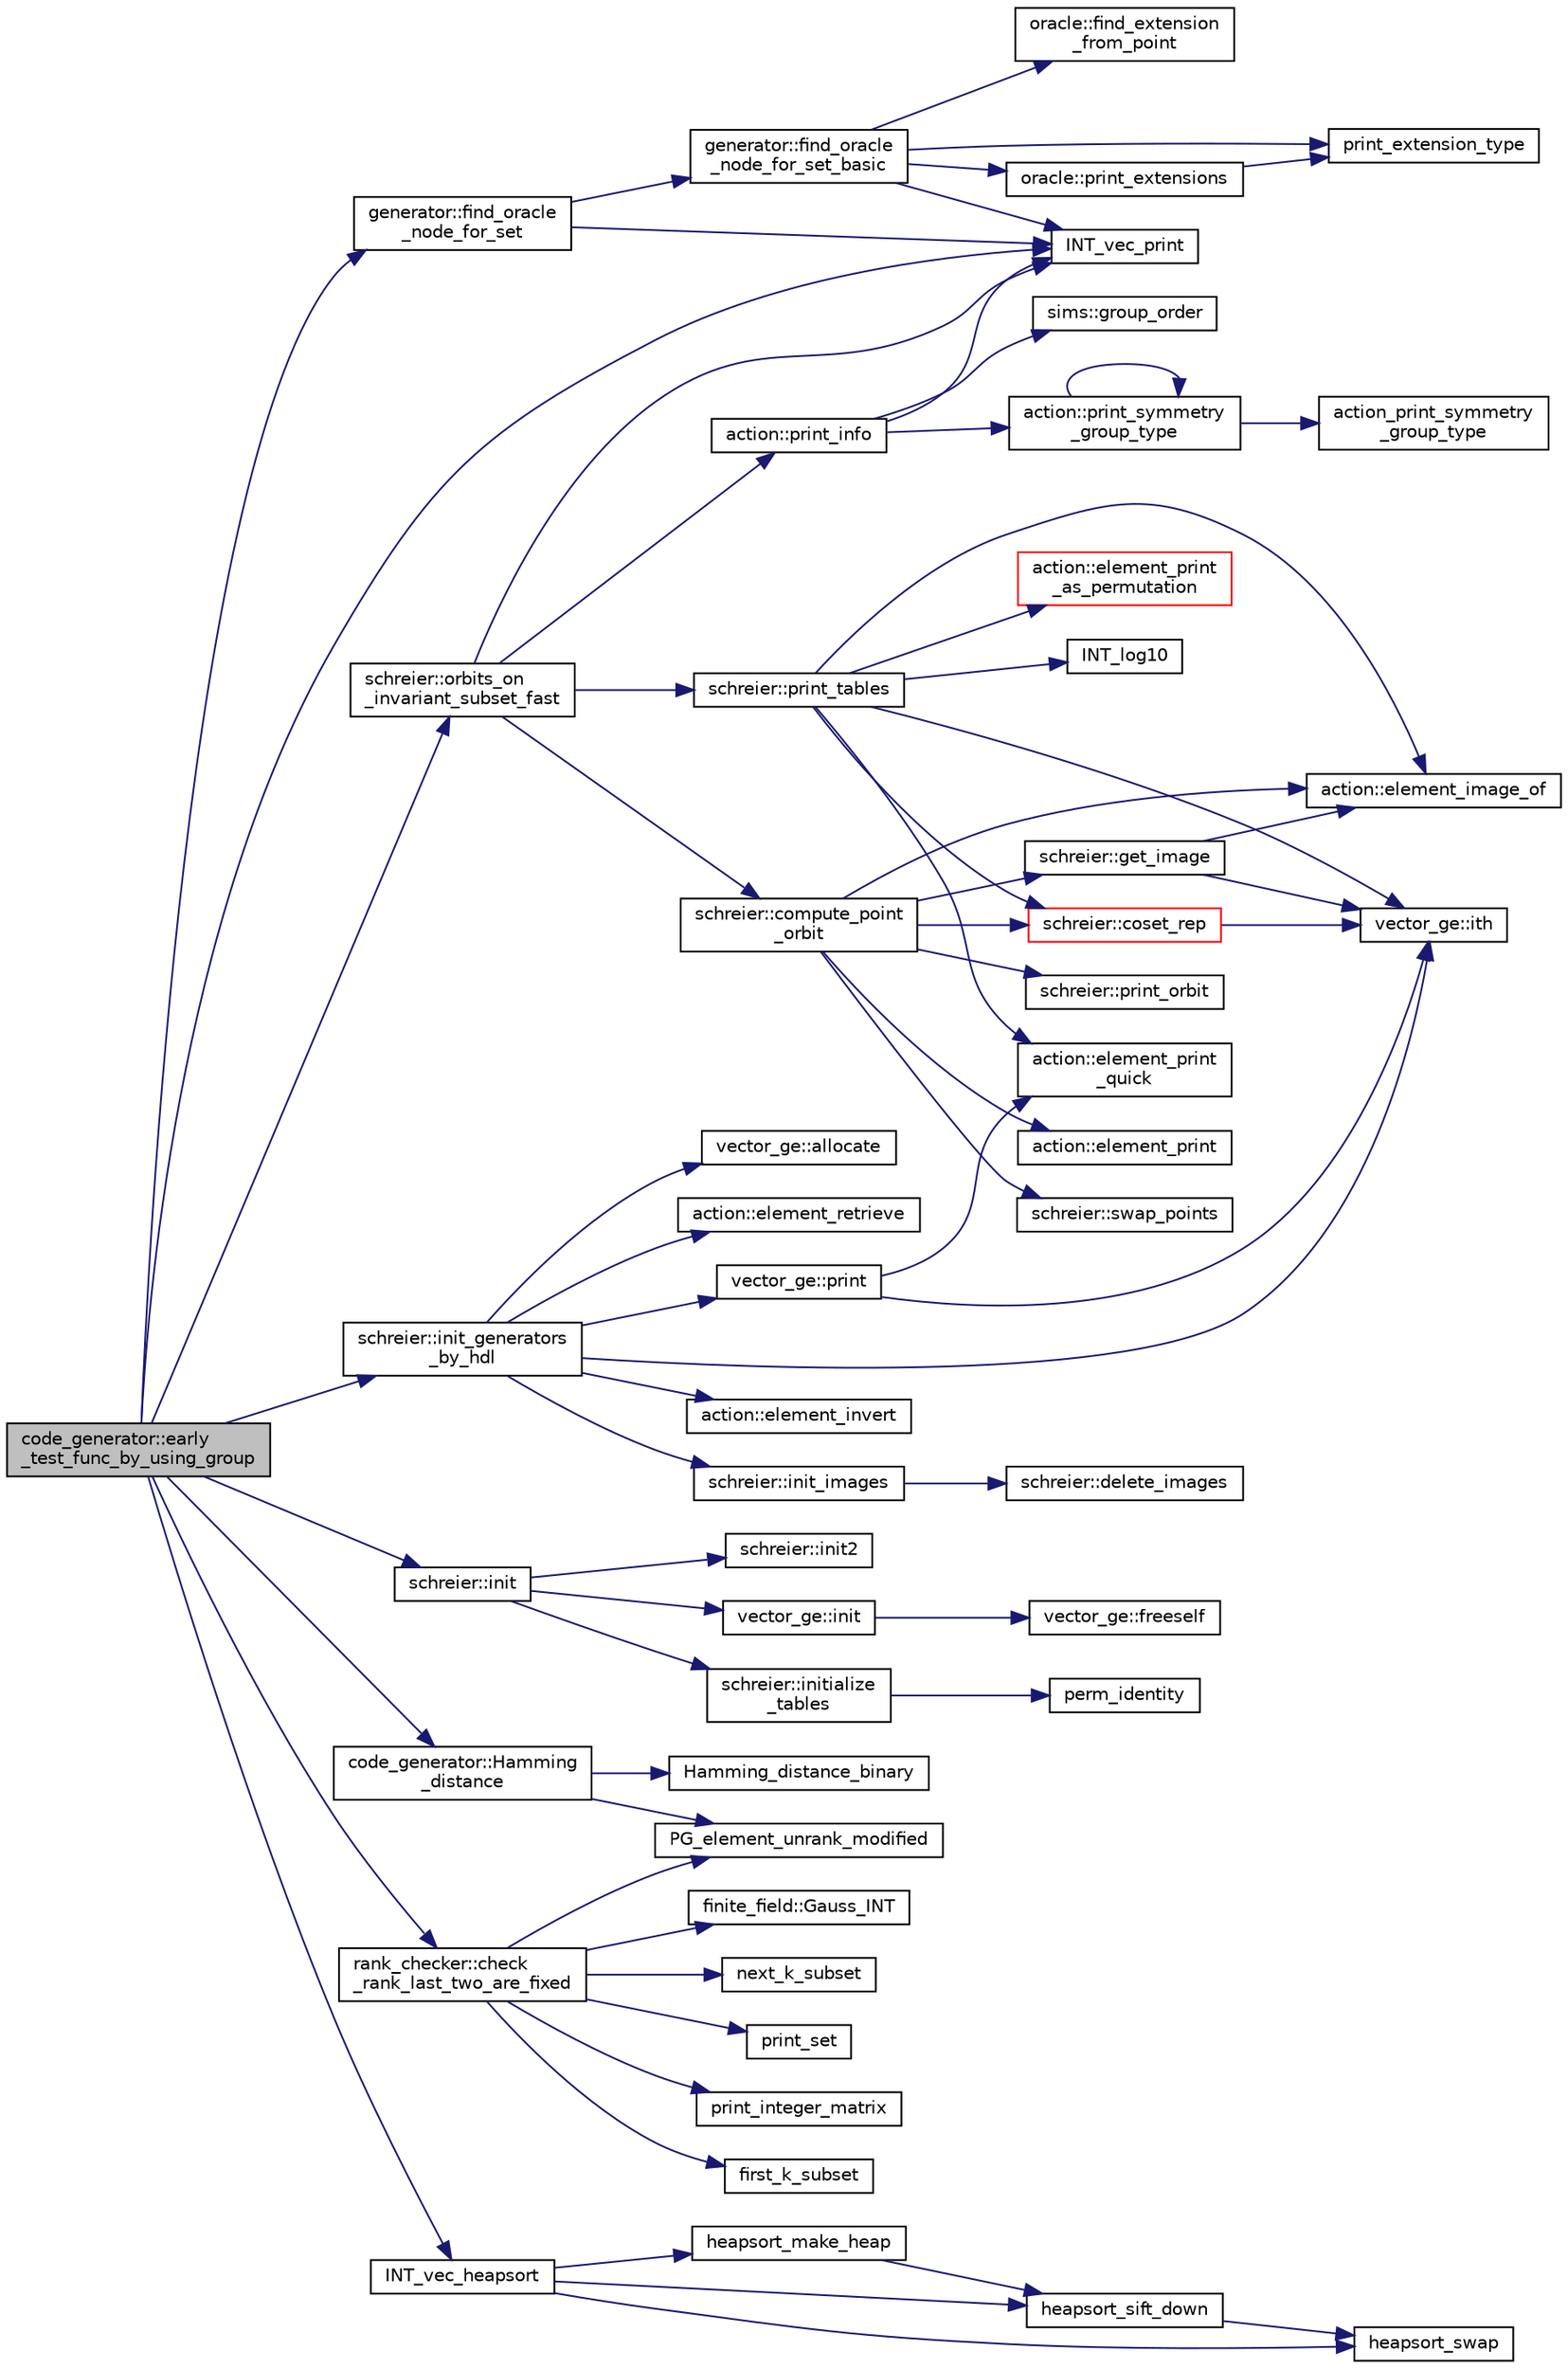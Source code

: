 digraph "code_generator::early_test_func_by_using_group"
{
  edge [fontname="Helvetica",fontsize="10",labelfontname="Helvetica",labelfontsize="10"];
  node [fontname="Helvetica",fontsize="10",shape=record];
  rankdir="LR";
  Node7 [label="code_generator::early\l_test_func_by_using_group",height=0.2,width=0.4,color="black", fillcolor="grey75", style="filled", fontcolor="black"];
  Node7 -> Node8 [color="midnightblue",fontsize="10",style="solid",fontname="Helvetica"];
  Node8 [label="INT_vec_print",height=0.2,width=0.4,color="black", fillcolor="white", style="filled",URL="$df/dbf/sajeeb_8_c.html#a79a5901af0b47dd0d694109543c027fe"];
  Node7 -> Node9 [color="midnightblue",fontsize="10",style="solid",fontname="Helvetica"];
  Node9 [label="generator::find_oracle\l_node_for_set",height=0.2,width=0.4,color="black", fillcolor="white", style="filled",URL="$d7/d73/classgenerator.html#acdf58f4d0bdb6a88af63cdd5fb5d6bff"];
  Node9 -> Node8 [color="midnightblue",fontsize="10",style="solid",fontname="Helvetica"];
  Node9 -> Node10 [color="midnightblue",fontsize="10",style="solid",fontname="Helvetica"];
  Node10 [label="generator::find_oracle\l_node_for_set_basic",height=0.2,width=0.4,color="black", fillcolor="white", style="filled",URL="$d7/d73/classgenerator.html#aef74bcab80fb84791767d56f6cc1464f"];
  Node10 -> Node8 [color="midnightblue",fontsize="10",style="solid",fontname="Helvetica"];
  Node10 -> Node11 [color="midnightblue",fontsize="10",style="solid",fontname="Helvetica"];
  Node11 [label="oracle::find_extension\l_from_point",height=0.2,width=0.4,color="black", fillcolor="white", style="filled",URL="$d7/da7/classoracle.html#aa6091b5a2260435d706a61ddc06ad1a4"];
  Node10 -> Node12 [color="midnightblue",fontsize="10",style="solid",fontname="Helvetica"];
  Node12 [label="oracle::print_extensions",height=0.2,width=0.4,color="black", fillcolor="white", style="filled",URL="$d7/da7/classoracle.html#a6ea212ee0158a6c6146d54f79ba0e9f3"];
  Node12 -> Node13 [color="midnightblue",fontsize="10",style="solid",fontname="Helvetica"];
  Node13 [label="print_extension_type",height=0.2,width=0.4,color="black", fillcolor="white", style="filled",URL="$da/d10/other_8h.html#ab39242254c1c0bce13010118473d8c74"];
  Node10 -> Node13 [color="midnightblue",fontsize="10",style="solid",fontname="Helvetica"];
  Node7 -> Node14 [color="midnightblue",fontsize="10",style="solid",fontname="Helvetica"];
  Node14 [label="schreier::init",height=0.2,width=0.4,color="black", fillcolor="white", style="filled",URL="$d3/dd6/classschreier.html#a7443bebde2aa08acae16c0ff29c9abcf"];
  Node14 -> Node15 [color="midnightblue",fontsize="10",style="solid",fontname="Helvetica"];
  Node15 [label="vector_ge::init",height=0.2,width=0.4,color="black", fillcolor="white", style="filled",URL="$d4/d6e/classvector__ge.html#afe1d6befd1f1501e6be34afbaa9d30a8"];
  Node15 -> Node16 [color="midnightblue",fontsize="10",style="solid",fontname="Helvetica"];
  Node16 [label="vector_ge::freeself",height=0.2,width=0.4,color="black", fillcolor="white", style="filled",URL="$d4/d6e/classvector__ge.html#aa002e4b715cc73a9b8b367d29700b452"];
  Node14 -> Node17 [color="midnightblue",fontsize="10",style="solid",fontname="Helvetica"];
  Node17 [label="schreier::initialize\l_tables",height=0.2,width=0.4,color="black", fillcolor="white", style="filled",URL="$d3/dd6/classschreier.html#acccc16670f88b14ddc69856cd5c0b36d"];
  Node17 -> Node18 [color="midnightblue",fontsize="10",style="solid",fontname="Helvetica"];
  Node18 [label="perm_identity",height=0.2,width=0.4,color="black", fillcolor="white", style="filled",URL="$d2/d7c/combinatorics_8_c.html#aebc54d3f9c31f253ae53e3eb3b386208"];
  Node14 -> Node19 [color="midnightblue",fontsize="10",style="solid",fontname="Helvetica"];
  Node19 [label="schreier::init2",height=0.2,width=0.4,color="black", fillcolor="white", style="filled",URL="$d3/dd6/classschreier.html#aef6a65e2f39bd9e14c61139c4f97f4c3"];
  Node7 -> Node20 [color="midnightblue",fontsize="10",style="solid",fontname="Helvetica"];
  Node20 [label="schreier::init_generators\l_by_hdl",height=0.2,width=0.4,color="black", fillcolor="white", style="filled",URL="$d3/dd6/classschreier.html#a9adf1976cee6d540a36d3a0a1bd887ba"];
  Node20 -> Node21 [color="midnightblue",fontsize="10",style="solid",fontname="Helvetica"];
  Node21 [label="vector_ge::allocate",height=0.2,width=0.4,color="black", fillcolor="white", style="filled",URL="$d4/d6e/classvector__ge.html#a35b062a9201b30f0a87bf87702d243ae"];
  Node20 -> Node22 [color="midnightblue",fontsize="10",style="solid",fontname="Helvetica"];
  Node22 [label="action::element_retrieve",height=0.2,width=0.4,color="black", fillcolor="white", style="filled",URL="$d2/d86/classaction.html#ad28f6f8810ffbad64c1490f78e51e2b1"];
  Node20 -> Node23 [color="midnightblue",fontsize="10",style="solid",fontname="Helvetica"];
  Node23 [label="vector_ge::ith",height=0.2,width=0.4,color="black", fillcolor="white", style="filled",URL="$d4/d6e/classvector__ge.html#a1ff002e8b746a9beb119d57dcd4a15ff"];
  Node20 -> Node24 [color="midnightblue",fontsize="10",style="solid",fontname="Helvetica"];
  Node24 [label="action::element_invert",height=0.2,width=0.4,color="black", fillcolor="white", style="filled",URL="$d2/d86/classaction.html#aa4bd01e338497714586636751fcef436"];
  Node20 -> Node25 [color="midnightblue",fontsize="10",style="solid",fontname="Helvetica"];
  Node25 [label="vector_ge::print",height=0.2,width=0.4,color="black", fillcolor="white", style="filled",URL="$d4/d6e/classvector__ge.html#a0d260cce035c20b32d7989c50670aa8a"];
  Node25 -> Node26 [color="midnightblue",fontsize="10",style="solid",fontname="Helvetica"];
  Node26 [label="action::element_print\l_quick",height=0.2,width=0.4,color="black", fillcolor="white", style="filled",URL="$d2/d86/classaction.html#a4844680cf6750396f76494a28655265b"];
  Node25 -> Node23 [color="midnightblue",fontsize="10",style="solid",fontname="Helvetica"];
  Node20 -> Node27 [color="midnightblue",fontsize="10",style="solid",fontname="Helvetica"];
  Node27 [label="schreier::init_images",height=0.2,width=0.4,color="black", fillcolor="white", style="filled",URL="$d3/dd6/classschreier.html#a18706665fcf3e66a503373f2eef8fe21"];
  Node27 -> Node28 [color="midnightblue",fontsize="10",style="solid",fontname="Helvetica"];
  Node28 [label="schreier::delete_images",height=0.2,width=0.4,color="black", fillcolor="white", style="filled",URL="$d3/dd6/classschreier.html#abdd236da6354b3a5a8e83532e41f7fc3"];
  Node7 -> Node29 [color="midnightblue",fontsize="10",style="solid",fontname="Helvetica"];
  Node29 [label="schreier::orbits_on\l_invariant_subset_fast",height=0.2,width=0.4,color="black", fillcolor="white", style="filled",URL="$d3/dd6/classschreier.html#ada89df0b995b15f149a9aa3b2f571861"];
  Node29 -> Node30 [color="midnightblue",fontsize="10",style="solid",fontname="Helvetica"];
  Node30 [label="action::print_info",height=0.2,width=0.4,color="black", fillcolor="white", style="filled",URL="$d2/d86/classaction.html#a6f89e493e5c5a32e5c3b8963d438ce86"];
  Node30 -> Node31 [color="midnightblue",fontsize="10",style="solid",fontname="Helvetica"];
  Node31 [label="action::print_symmetry\l_group_type",height=0.2,width=0.4,color="black", fillcolor="white", style="filled",URL="$d2/d86/classaction.html#aed811766c7e64fe2c853df8b0b67aa6e"];
  Node31 -> Node32 [color="midnightblue",fontsize="10",style="solid",fontname="Helvetica"];
  Node32 [label="action_print_symmetry\l_group_type",height=0.2,width=0.4,color="black", fillcolor="white", style="filled",URL="$d5/d90/action__global_8_c.html#a03666b9440c4962148eba7905b9f843c"];
  Node31 -> Node31 [color="midnightblue",fontsize="10",style="solid",fontname="Helvetica"];
  Node30 -> Node8 [color="midnightblue",fontsize="10",style="solid",fontname="Helvetica"];
  Node30 -> Node33 [color="midnightblue",fontsize="10",style="solid",fontname="Helvetica"];
  Node33 [label="sims::group_order",height=0.2,width=0.4,color="black", fillcolor="white", style="filled",URL="$d9/df3/classsims.html#aa442445175656570fa35febbe790efad"];
  Node29 -> Node34 [color="midnightblue",fontsize="10",style="solid",fontname="Helvetica"];
  Node34 [label="schreier::compute_point\l_orbit",height=0.2,width=0.4,color="black", fillcolor="white", style="filled",URL="$d3/dd6/classschreier.html#a429138e463c8c25dddd8557340ed9edd"];
  Node34 -> Node35 [color="midnightblue",fontsize="10",style="solid",fontname="Helvetica"];
  Node35 [label="schreier::swap_points",height=0.2,width=0.4,color="black", fillcolor="white", style="filled",URL="$d3/dd6/classschreier.html#a2ffcc9098873cfbd14eca34ab4827db7"];
  Node34 -> Node36 [color="midnightblue",fontsize="10",style="solid",fontname="Helvetica"];
  Node36 [label="schreier::get_image",height=0.2,width=0.4,color="black", fillcolor="white", style="filled",URL="$d3/dd6/classschreier.html#a1fd2d08cb31c9e4357e124554ca2773f"];
  Node36 -> Node37 [color="midnightblue",fontsize="10",style="solid",fontname="Helvetica"];
  Node37 [label="action::element_image_of",height=0.2,width=0.4,color="black", fillcolor="white", style="filled",URL="$d2/d86/classaction.html#ae09559d4537a048fc860f8a74a31393d"];
  Node36 -> Node23 [color="midnightblue",fontsize="10",style="solid",fontname="Helvetica"];
  Node34 -> Node38 [color="midnightblue",fontsize="10",style="solid",fontname="Helvetica"];
  Node38 [label="schreier::print_orbit",height=0.2,width=0.4,color="black", fillcolor="white", style="filled",URL="$d3/dd6/classschreier.html#ac30bbfe09706ff8ccaf27c2cf8074594"];
  Node34 -> Node39 [color="midnightblue",fontsize="10",style="solid",fontname="Helvetica"];
  Node39 [label="schreier::coset_rep",height=0.2,width=0.4,color="red", fillcolor="white", style="filled",URL="$d3/dd6/classschreier.html#a7889b8702372092df4fd05150ee8fdda"];
  Node39 -> Node23 [color="midnightblue",fontsize="10",style="solid",fontname="Helvetica"];
  Node34 -> Node43 [color="midnightblue",fontsize="10",style="solid",fontname="Helvetica"];
  Node43 [label="action::element_print",height=0.2,width=0.4,color="black", fillcolor="white", style="filled",URL="$d2/d86/classaction.html#ae38c3ef3c1125213733d63c6fc3c40cd"];
  Node34 -> Node37 [color="midnightblue",fontsize="10",style="solid",fontname="Helvetica"];
  Node29 -> Node8 [color="midnightblue",fontsize="10",style="solid",fontname="Helvetica"];
  Node29 -> Node44 [color="midnightblue",fontsize="10",style="solid",fontname="Helvetica"];
  Node44 [label="schreier::print_tables",height=0.2,width=0.4,color="black", fillcolor="white", style="filled",URL="$d3/dd6/classschreier.html#a5716ca3378149c1f21f642395d7831fb"];
  Node44 -> Node37 [color="midnightblue",fontsize="10",style="solid",fontname="Helvetica"];
  Node44 -> Node23 [color="midnightblue",fontsize="10",style="solid",fontname="Helvetica"];
  Node44 -> Node45 [color="midnightblue",fontsize="10",style="solid",fontname="Helvetica"];
  Node45 [label="INT_log10",height=0.2,width=0.4,color="black", fillcolor="white", style="filled",URL="$de/dc5/algebra__and__number__theory_8h.html#a98bc0a6c562370a355165d2538dac250"];
  Node44 -> Node39 [color="midnightblue",fontsize="10",style="solid",fontname="Helvetica"];
  Node44 -> Node46 [color="midnightblue",fontsize="10",style="solid",fontname="Helvetica"];
  Node46 [label="action::element_print\l_as_permutation",height=0.2,width=0.4,color="red", fillcolor="white", style="filled",URL="$d2/d86/classaction.html#a2975618a8203187b688a67c947150bb8"];
  Node44 -> Node26 [color="midnightblue",fontsize="10",style="solid",fontname="Helvetica"];
  Node7 -> Node51 [color="midnightblue",fontsize="10",style="solid",fontname="Helvetica"];
  Node51 [label="rank_checker::check\l_rank_last_two_are_fixed",height=0.2,width=0.4,color="black", fillcolor="white", style="filled",URL="$d8/d21/classrank__checker.html#a1a55c9b22e1891e820e475e9e97daf12"];
  Node51 -> Node52 [color="midnightblue",fontsize="10",style="solid",fontname="Helvetica"];
  Node52 [label="print_set",height=0.2,width=0.4,color="black", fillcolor="white", style="filled",URL="$d0/dd1/blt_8h.html#a8c1a5fc71aea7ff31d181f0103196a24"];
  Node51 -> Node53 [color="midnightblue",fontsize="10",style="solid",fontname="Helvetica"];
  Node53 [label="PG_element_unrank_modified",height=0.2,width=0.4,color="black", fillcolor="white", style="filled",URL="$d4/d67/geometry_8h.html#a83ae9b605d496f6a90345303f6efae64"];
  Node51 -> Node54 [color="midnightblue",fontsize="10",style="solid",fontname="Helvetica"];
  Node54 [label="print_integer_matrix",height=0.2,width=0.4,color="black", fillcolor="white", style="filled",URL="$d5/db4/io__and__os_8h.html#ab4d187a9b89a64102b971201b789b653"];
  Node51 -> Node55 [color="midnightblue",fontsize="10",style="solid",fontname="Helvetica"];
  Node55 [label="first_k_subset",height=0.2,width=0.4,color="black", fillcolor="white", style="filled",URL="$d2/d7c/combinatorics_8_c.html#ae927aec4a5b64166d7793be334fc82b5"];
  Node51 -> Node56 [color="midnightblue",fontsize="10",style="solid",fontname="Helvetica"];
  Node56 [label="finite_field::Gauss_INT",height=0.2,width=0.4,color="black", fillcolor="white", style="filled",URL="$df/d5a/classfinite__field.html#adb676d2e80341b53751326e3a58beb11"];
  Node51 -> Node57 [color="midnightblue",fontsize="10",style="solid",fontname="Helvetica"];
  Node57 [label="next_k_subset",height=0.2,width=0.4,color="black", fillcolor="white", style="filled",URL="$d2/d7c/combinatorics_8_c.html#a775056f4f5ce3fe0bb7f9db279934c9b"];
  Node7 -> Node58 [color="midnightblue",fontsize="10",style="solid",fontname="Helvetica"];
  Node58 [label="code_generator::Hamming\l_distance",height=0.2,width=0.4,color="black", fillcolor="white", style="filled",URL="$db/d37/classcode__generator.html#a6ae1b16555e2126c58bba83c8fa3bb23"];
  Node58 -> Node59 [color="midnightblue",fontsize="10",style="solid",fontname="Helvetica"];
  Node59 [label="Hamming_distance_binary",height=0.2,width=0.4,color="black", fillcolor="white", style="filled",URL="$d2/d7c/combinatorics_8_c.html#ab223ed0a73b2fdf6c3dc995c37eab42f"];
  Node58 -> Node53 [color="midnightblue",fontsize="10",style="solid",fontname="Helvetica"];
  Node7 -> Node60 [color="midnightblue",fontsize="10",style="solid",fontname="Helvetica"];
  Node60 [label="INT_vec_heapsort",height=0.2,width=0.4,color="black", fillcolor="white", style="filled",URL="$d5/de2/foundations_2data__structures_2data__structures_8h.html#a3590ad9987f801fbfc94634300182f39"];
  Node60 -> Node61 [color="midnightblue",fontsize="10",style="solid",fontname="Helvetica"];
  Node61 [label="heapsort_make_heap",height=0.2,width=0.4,color="black", fillcolor="white", style="filled",URL="$d4/dd7/sorting_8_c.html#a42f24453d7d77eeb1338ebd1a13cfdbb"];
  Node61 -> Node62 [color="midnightblue",fontsize="10",style="solid",fontname="Helvetica"];
  Node62 [label="heapsort_sift_down",height=0.2,width=0.4,color="black", fillcolor="white", style="filled",URL="$d4/dd7/sorting_8_c.html#a65cbb1a6a3f01f511673705437ddc18b"];
  Node62 -> Node63 [color="midnightblue",fontsize="10",style="solid",fontname="Helvetica"];
  Node63 [label="heapsort_swap",height=0.2,width=0.4,color="black", fillcolor="white", style="filled",URL="$d4/dd7/sorting_8_c.html#a8f048362e6065297b19b6975bcbbfcc6"];
  Node60 -> Node63 [color="midnightblue",fontsize="10",style="solid",fontname="Helvetica"];
  Node60 -> Node62 [color="midnightblue",fontsize="10",style="solid",fontname="Helvetica"];
}
